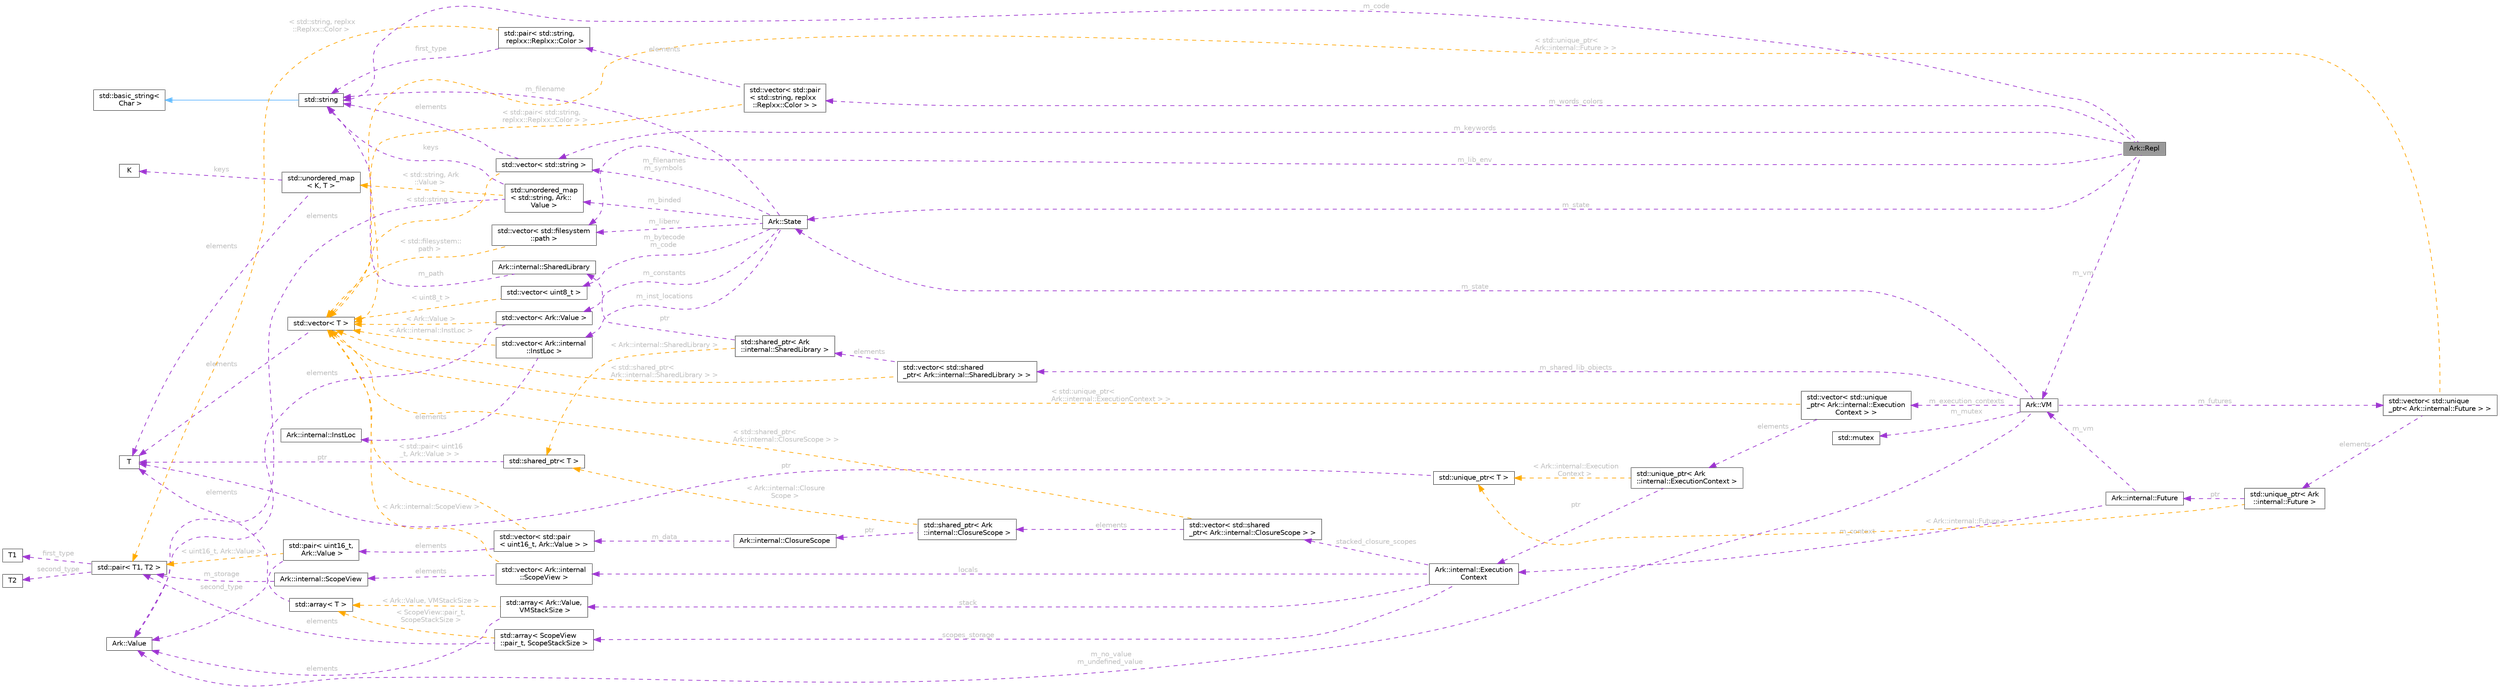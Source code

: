 digraph "Ark::Repl"
{
 // INTERACTIVE_SVG=YES
 // LATEX_PDF_SIZE
  bgcolor="transparent";
  edge [fontname=Helvetica,fontsize=10,labelfontname=Helvetica,labelfontsize=10];
  node [fontname=Helvetica,fontsize=10,shape=box,height=0.2,width=0.4];
  rankdir="LR";
  Node1 [id="Node000001",label="Ark::Repl",height=0.2,width=0.4,color="gray40", fillcolor="grey60", style="filled", fontcolor="black",tooltip=" "];
  Node2 -> Node1 [id="edge1_Node000001_Node000002",dir="back",color="darkorchid3",style="dashed",tooltip=" ",label=" m_code",fontcolor="grey" ];
  Node2 [id="Node000002",label="std::string",height=0.2,width=0.4,color="gray40", fillcolor="white", style="filled",tooltip=" "];
  Node3 -> Node2 [id="edge2_Node000002_Node000003",dir="back",color="steelblue1",style="solid",tooltip=" "];
  Node3 [id="Node000003",label="std::basic_string\<\l Char \>",height=0.2,width=0.4,color="gray40", fillcolor="white", style="filled",tooltip=" "];
  Node4 -> Node1 [id="edge3_Node000001_Node000004",dir="back",color="darkorchid3",style="dashed",tooltip=" ",label=" m_lib_env",fontcolor="grey" ];
  Node4 [id="Node000004",label="std::vector\< std::filesystem\l::path \>",height=0.2,width=0.4,color="gray40", fillcolor="white", style="filled",tooltip=" "];
  Node5 -> Node4 [id="edge4_Node000004_Node000005",dir="back",color="orange",style="dashed",tooltip=" ",label=" \< std::filesystem::\lpath \>",fontcolor="grey" ];
  Node5 [id="Node000005",label="std::vector\< T \>",height=0.2,width=0.4,color="gray40", fillcolor="white", style="filled",tooltip=" "];
  Node6 -> Node5 [id="edge5_Node000005_Node000006",dir="back",color="darkorchid3",style="dashed",tooltip=" ",label=" elements",fontcolor="grey" ];
  Node6 [id="Node000006",label="T",height=0.2,width=0.4,color="gray40", fillcolor="white", style="filled",tooltip=" "];
  Node7 -> Node1 [id="edge6_Node000001_Node000007",dir="back",color="darkorchid3",style="dashed",tooltip=" ",label=" m_state",fontcolor="grey" ];
  Node7 [id="Node000007",label="Ark::State",height=0.2,width=0.4,color="gray40", fillcolor="white", style="filled",URL="$d1/d37/classArk_1_1State.html",tooltip="Ark state to handle the dirty job of loading and compiling ArkScript code."];
  Node8 -> Node7 [id="edge7_Node000007_Node000008",dir="back",color="darkorchid3",style="dashed",tooltip=" ",label=" m_bytecode\nm_code",fontcolor="grey" ];
  Node8 [id="Node000008",label="std::vector\< uint8_t \>",height=0.2,width=0.4,color="gray40", fillcolor="white", style="filled",tooltip=" "];
  Node5 -> Node8 [id="edge8_Node000008_Node000005",dir="back",color="orange",style="dashed",tooltip=" ",label=" \< uint8_t \>",fontcolor="grey" ];
  Node4 -> Node7 [id="edge9_Node000007_Node000004",dir="back",color="darkorchid3",style="dashed",tooltip=" ",label=" m_libenv",fontcolor="grey" ];
  Node2 -> Node7 [id="edge10_Node000007_Node000002",dir="back",color="darkorchid3",style="dashed",tooltip=" ",label=" m_filename",fontcolor="grey" ];
  Node9 -> Node7 [id="edge11_Node000007_Node000009",dir="back",color="darkorchid3",style="dashed",tooltip=" ",label=" m_filenames\nm_symbols",fontcolor="grey" ];
  Node9 [id="Node000009",label="std::vector\< std::string \>",height=0.2,width=0.4,color="gray40", fillcolor="white", style="filled",tooltip=" "];
  Node2 -> Node9 [id="edge12_Node000009_Node000002",dir="back",color="darkorchid3",style="dashed",tooltip=" ",label=" elements",fontcolor="grey" ];
  Node5 -> Node9 [id="edge13_Node000009_Node000005",dir="back",color="orange",style="dashed",tooltip=" ",label=" \< std::string \>",fontcolor="grey" ];
  Node10 -> Node7 [id="edge14_Node000007_Node000010",dir="back",color="darkorchid3",style="dashed",tooltip=" ",label=" m_constants",fontcolor="grey" ];
  Node10 [id="Node000010",label="std::vector\< Ark::Value \>",height=0.2,width=0.4,color="gray40", fillcolor="white", style="filled",tooltip=" "];
  Node11 -> Node10 [id="edge15_Node000010_Node000011",dir="back",color="darkorchid3",style="dashed",tooltip=" ",label=" elements",fontcolor="grey" ];
  Node11 [id="Node000011",label="Ark::Value",height=0.2,width=0.4,color="gray40", fillcolor="white", style="filled",URL="$d3/d90/classArk_1_1Value.html",tooltip=" "];
  Node5 -> Node10 [id="edge16_Node000010_Node000005",dir="back",color="orange",style="dashed",tooltip=" ",label=" \< Ark::Value \>",fontcolor="grey" ];
  Node12 -> Node7 [id="edge17_Node000007_Node000012",dir="back",color="darkorchid3",style="dashed",tooltip=" ",label=" m_inst_locations",fontcolor="grey" ];
  Node12 [id="Node000012",label="std::vector\< Ark::internal\l::InstLoc \>",height=0.2,width=0.4,color="gray40", fillcolor="white", style="filled",tooltip=" "];
  Node13 -> Node12 [id="edge18_Node000012_Node000013",dir="back",color="darkorchid3",style="dashed",tooltip=" ",label=" elements",fontcolor="grey" ];
  Node13 [id="Node000013",label="Ark::internal::InstLoc",height=0.2,width=0.4,color="gray40", fillcolor="white", style="filled",URL="$d5/d64/structArk_1_1internal_1_1InstLoc.html",tooltip=" "];
  Node5 -> Node12 [id="edge19_Node000012_Node000005",dir="back",color="orange",style="dashed",tooltip=" ",label=" \< Ark::internal::InstLoc \>",fontcolor="grey" ];
  Node14 -> Node7 [id="edge20_Node000007_Node000014",dir="back",color="darkorchid3",style="dashed",tooltip=" ",label=" m_binded",fontcolor="grey" ];
  Node14 [id="Node000014",label="std::unordered_map\l\< std::string, Ark::\lValue \>",height=0.2,width=0.4,color="gray40", fillcolor="white", style="filled",tooltip=" "];
  Node2 -> Node14 [id="edge21_Node000014_Node000002",dir="back",color="darkorchid3",style="dashed",tooltip=" ",label=" keys",fontcolor="grey" ];
  Node11 -> Node14 [id="edge22_Node000014_Node000011",dir="back",color="darkorchid3",style="dashed",tooltip=" ",label=" elements",fontcolor="grey" ];
  Node15 -> Node14 [id="edge23_Node000014_Node000015",dir="back",color="orange",style="dashed",tooltip=" ",label=" \< std::string, Ark\l::Value \>",fontcolor="grey" ];
  Node15 [id="Node000015",label="std::unordered_map\l\< K, T \>",height=0.2,width=0.4,color="gray40", fillcolor="white", style="filled",tooltip=" "];
  Node16 -> Node15 [id="edge24_Node000015_Node000016",dir="back",color="darkorchid3",style="dashed",tooltip=" ",label=" keys",fontcolor="grey" ];
  Node16 [id="Node000016",label="K",height=0.2,width=0.4,color="gray40", fillcolor="white", style="filled",tooltip=" "];
  Node6 -> Node15 [id="edge25_Node000015_Node000006",dir="back",color="darkorchid3",style="dashed",tooltip=" ",label=" elements",fontcolor="grey" ];
  Node17 -> Node1 [id="edge26_Node000001_Node000017",dir="back",color="darkorchid3",style="dashed",tooltip=" ",label=" m_vm",fontcolor="grey" ];
  Node17 [id="Node000017",label="Ark::VM",height=0.2,width=0.4,color="gray40", fillcolor="white", style="filled",URL="$d2/d93/classArk_1_1VM.html",tooltip="The ArkScript virtual machine, executing ArkScript bytecode."];
  Node7 -> Node17 [id="edge27_Node000017_Node000007",dir="back",color="darkorchid3",style="dashed",tooltip=" ",label=" m_state",fontcolor="grey" ];
  Node18 -> Node17 [id="edge28_Node000017_Node000018",dir="back",color="darkorchid3",style="dashed",tooltip=" ",label=" m_execution_contexts",fontcolor="grey" ];
  Node18 [id="Node000018",label="std::vector\< std::unique\l_ptr\< Ark::internal::Execution\lContext \> \>",height=0.2,width=0.4,color="gray40", fillcolor="white", style="filled",tooltip=" "];
  Node19 -> Node18 [id="edge29_Node000018_Node000019",dir="back",color="darkorchid3",style="dashed",tooltip=" ",label=" elements",fontcolor="grey" ];
  Node19 [id="Node000019",label="std::unique_ptr\< Ark\l::internal::ExecutionContext \>",height=0.2,width=0.4,color="gray40", fillcolor="white", style="filled",tooltip=" "];
  Node20 -> Node19 [id="edge30_Node000019_Node000020",dir="back",color="darkorchid3",style="dashed",tooltip=" ",label=" ptr",fontcolor="grey" ];
  Node20 [id="Node000020",label="Ark::internal::Execution\lContext",height=0.2,width=0.4,color="gray40", fillcolor="white", style="filled",URL="$d0/daf/structArk_1_1internal_1_1ExecutionContext.html",tooltip=" "];
  Node21 -> Node20 [id="edge31_Node000020_Node000021",dir="back",color="darkorchid3",style="dashed",tooltip=" ",label=" stacked_closure_scopes",fontcolor="grey" ];
  Node21 [id="Node000021",label="std::vector\< std::shared\l_ptr\< Ark::internal::ClosureScope \> \>",height=0.2,width=0.4,color="gray40", fillcolor="white", style="filled",tooltip=" "];
  Node22 -> Node21 [id="edge32_Node000021_Node000022",dir="back",color="darkorchid3",style="dashed",tooltip=" ",label=" elements",fontcolor="grey" ];
  Node22 [id="Node000022",label="std::shared_ptr\< Ark\l::internal::ClosureScope \>",height=0.2,width=0.4,color="gray40", fillcolor="white", style="filled",tooltip=" "];
  Node23 -> Node22 [id="edge33_Node000022_Node000023",dir="back",color="darkorchid3",style="dashed",tooltip=" ",label=" ptr",fontcolor="grey" ];
  Node23 [id="Node000023",label="Ark::internal::ClosureScope",height=0.2,width=0.4,color="gray40", fillcolor="white", style="filled",URL="$d9/d6c/classArk_1_1internal_1_1ClosureScope.html",tooltip="A class to store fields captured by a closure."];
  Node24 -> Node23 [id="edge34_Node000023_Node000024",dir="back",color="darkorchid3",style="dashed",tooltip=" ",label=" m_data",fontcolor="grey" ];
  Node24 [id="Node000024",label="std::vector\< std::pair\l\< uint16_t, Ark::Value \> \>",height=0.2,width=0.4,color="gray40", fillcolor="white", style="filled",tooltip=" "];
  Node25 -> Node24 [id="edge35_Node000024_Node000025",dir="back",color="darkorchid3",style="dashed",tooltip=" ",label=" elements",fontcolor="grey" ];
  Node25 [id="Node000025",label="std::pair\< uint16_t,\l Ark::Value \>",height=0.2,width=0.4,color="gray40", fillcolor="white", style="filled",tooltip=" "];
  Node11 -> Node25 [id="edge36_Node000025_Node000011",dir="back",color="darkorchid3",style="dashed",tooltip=" ",label=" second_type",fontcolor="grey" ];
  Node26 -> Node25 [id="edge37_Node000025_Node000026",dir="back",color="orange",style="dashed",tooltip=" ",label=" \< uint16_t, Ark::Value \>",fontcolor="grey" ];
  Node26 [id="Node000026",label="std::pair\< T1, T2 \>",height=0.2,width=0.4,color="gray40", fillcolor="white", style="filled",tooltip=" "];
  Node27 -> Node26 [id="edge38_Node000026_Node000027",dir="back",color="darkorchid3",style="dashed",tooltip=" ",label=" first_type",fontcolor="grey" ];
  Node27 [id="Node000027",label="T1",height=0.2,width=0.4,color="gray40", fillcolor="white", style="filled",tooltip=" "];
  Node28 -> Node26 [id="edge39_Node000026_Node000028",dir="back",color="darkorchid3",style="dashed",tooltip=" ",label=" second_type",fontcolor="grey" ];
  Node28 [id="Node000028",label="T2",height=0.2,width=0.4,color="gray40", fillcolor="white", style="filled",tooltip=" "];
  Node5 -> Node24 [id="edge40_Node000024_Node000005",dir="back",color="orange",style="dashed",tooltip=" ",label=" \< std::pair\< uint16\l_t, Ark::Value \> \>",fontcolor="grey" ];
  Node29 -> Node22 [id="edge41_Node000022_Node000029",dir="back",color="orange",style="dashed",tooltip=" ",label=" \< Ark::internal::Closure\lScope \>",fontcolor="grey" ];
  Node29 [id="Node000029",label="std::shared_ptr\< T \>",height=0.2,width=0.4,color="gray40", fillcolor="white", style="filled",tooltip=" "];
  Node6 -> Node29 [id="edge42_Node000029_Node000006",dir="back",color="darkorchid3",style="dashed",tooltip=" ",label=" ptr",fontcolor="grey" ];
  Node5 -> Node21 [id="edge43_Node000021_Node000005",dir="back",color="orange",style="dashed",tooltip=" ",label=" \< std::shared_ptr\<\l Ark::internal::ClosureScope \> \>",fontcolor="grey" ];
  Node30 -> Node20 [id="edge44_Node000020_Node000030",dir="back",color="darkorchid3",style="dashed",tooltip=" ",label=" locals",fontcolor="grey" ];
  Node30 [id="Node000030",label="std::vector\< Ark::internal\l::ScopeView \>",height=0.2,width=0.4,color="gray40", fillcolor="white", style="filled",tooltip=" "];
  Node31 -> Node30 [id="edge45_Node000030_Node000031",dir="back",color="darkorchid3",style="dashed",tooltip=" ",label=" elements",fontcolor="grey" ];
  Node31 [id="Node000031",label="Ark::internal::ScopeView",height=0.2,width=0.4,color="gray40", fillcolor="white", style="filled",URL="$d2/ddd/classArk_1_1internal_1_1ScopeView.html",tooltip="A class to handle the VM scope more efficiently."];
  Node26 -> Node31 [id="edge46_Node000031_Node000026",dir="back",color="darkorchid3",style="dashed",tooltip=" ",label=" m_storage",fontcolor="grey" ];
  Node5 -> Node30 [id="edge47_Node000030_Node000005",dir="back",color="orange",style="dashed",tooltip=" ",label=" \< Ark::internal::ScopeView \>",fontcolor="grey" ];
  Node32 -> Node20 [id="edge48_Node000020_Node000032",dir="back",color="darkorchid3",style="dashed",tooltip=" ",label=" scopes_storage",fontcolor="grey" ];
  Node32 [id="Node000032",label="std::array\< ScopeView\l::pair_t, ScopeStackSize \>",height=0.2,width=0.4,color="gray40", fillcolor="white", style="filled",tooltip=" "];
  Node26 -> Node32 [id="edge49_Node000032_Node000026",dir="back",color="darkorchid3",style="dashed",tooltip=" ",label=" elements",fontcolor="grey" ];
  Node33 -> Node32 [id="edge50_Node000032_Node000033",dir="back",color="orange",style="dashed",tooltip=" ",label=" \< ScopeView::pair_t,\l ScopeStackSize \>",fontcolor="grey" ];
  Node33 [id="Node000033",label="std::array\< T \>",height=0.2,width=0.4,color="gray40", fillcolor="white", style="filled",tooltip=" "];
  Node6 -> Node33 [id="edge51_Node000033_Node000006",dir="back",color="darkorchid3",style="dashed",tooltip=" ",label=" elements",fontcolor="grey" ];
  Node34 -> Node20 [id="edge52_Node000020_Node000034",dir="back",color="darkorchid3",style="dashed",tooltip=" ",label=" stack",fontcolor="grey" ];
  Node34 [id="Node000034",label="std::array\< Ark::Value,\l VMStackSize \>",height=0.2,width=0.4,color="gray40", fillcolor="white", style="filled",tooltip=" "];
  Node11 -> Node34 [id="edge53_Node000034_Node000011",dir="back",color="darkorchid3",style="dashed",tooltip=" ",label=" elements",fontcolor="grey" ];
  Node33 -> Node34 [id="edge54_Node000034_Node000033",dir="back",color="orange",style="dashed",tooltip=" ",label=" \< Ark::Value, VMStackSize \>",fontcolor="grey" ];
  Node35 -> Node19 [id="edge55_Node000019_Node000035",dir="back",color="orange",style="dashed",tooltip=" ",label=" \< Ark::internal::Execution\lContext \>",fontcolor="grey" ];
  Node35 [id="Node000035",label="std::unique_ptr\< T \>",height=0.2,width=0.4,color="gray40", fillcolor="white", style="filled",tooltip=" "];
  Node6 -> Node35 [id="edge56_Node000035_Node000006",dir="back",color="darkorchid3",style="dashed",tooltip=" ",label=" ptr",fontcolor="grey" ];
  Node5 -> Node18 [id="edge57_Node000018_Node000005",dir="back",color="orange",style="dashed",tooltip=" ",label=" \< std::unique_ptr\<\l Ark::internal::ExecutionContext \> \>",fontcolor="grey" ];
  Node36 -> Node17 [id="edge58_Node000017_Node000036",dir="back",color="darkorchid3",style="dashed",tooltip=" ",label=" m_mutex",fontcolor="grey" ];
  Node36 [id="Node000036",label="std::mutex",height=0.2,width=0.4,color="gray40", fillcolor="white", style="filled",tooltip=" "];
  Node37 -> Node17 [id="edge59_Node000017_Node000037",dir="back",color="darkorchid3",style="dashed",tooltip=" ",label=" m_shared_lib_objects",fontcolor="grey" ];
  Node37 [id="Node000037",label="std::vector\< std::shared\l_ptr\< Ark::internal::SharedLibrary \> \>",height=0.2,width=0.4,color="gray40", fillcolor="white", style="filled",tooltip=" "];
  Node38 -> Node37 [id="edge60_Node000037_Node000038",dir="back",color="darkorchid3",style="dashed",tooltip=" ",label=" elements",fontcolor="grey" ];
  Node38 [id="Node000038",label="std::shared_ptr\< Ark\l::internal::SharedLibrary \>",height=0.2,width=0.4,color="gray40", fillcolor="white", style="filled",tooltip=" "];
  Node39 -> Node38 [id="edge61_Node000038_Node000039",dir="back",color="darkorchid3",style="dashed",tooltip=" ",label=" ptr",fontcolor="grey" ];
  Node39 [id="Node000039",label="Ark::internal::SharedLibrary",height=0.2,width=0.4,color="gray40", fillcolor="white", style="filled",URL="$d0/d8a/classArk_1_1internal_1_1SharedLibrary.html",tooltip="Handling a shared library as an ArkScript plugin."];
  Node2 -> Node39 [id="edge62_Node000039_Node000002",dir="back",color="darkorchid3",style="dashed",tooltip=" ",label=" m_path",fontcolor="grey" ];
  Node29 -> Node38 [id="edge63_Node000038_Node000029",dir="back",color="orange",style="dashed",tooltip=" ",label=" \< Ark::internal::SharedLibrary \>",fontcolor="grey" ];
  Node5 -> Node37 [id="edge64_Node000037_Node000005",dir="back",color="orange",style="dashed",tooltip=" ",label=" \< std::shared_ptr\<\l Ark::internal::SharedLibrary \> \>",fontcolor="grey" ];
  Node40 -> Node17 [id="edge65_Node000017_Node000040",dir="back",color="darkorchid3",style="dashed",tooltip=" ",label=" m_futures",fontcolor="grey" ];
  Node40 [id="Node000040",label="std::vector\< std::unique\l_ptr\< Ark::internal::Future \> \>",height=0.2,width=0.4,color="gray40", fillcolor="white", style="filled",tooltip=" "];
  Node41 -> Node40 [id="edge66_Node000040_Node000041",dir="back",color="darkorchid3",style="dashed",tooltip=" ",label=" elements",fontcolor="grey" ];
  Node41 [id="Node000041",label="std::unique_ptr\< Ark\l::internal::Future \>",height=0.2,width=0.4,color="gray40", fillcolor="white", style="filled",tooltip=" "];
  Node42 -> Node41 [id="edge67_Node000041_Node000042",dir="back",color="darkorchid3",style="dashed",tooltip=" ",label=" ptr",fontcolor="grey" ];
  Node42 [id="Node000042",label="Ark::internal::Future",height=0.2,width=0.4,color="gray40", fillcolor="white", style="filled",URL="$d4/d6d/classArk_1_1internal_1_1Future.html",tooltip=" "];
  Node20 -> Node42 [id="edge68_Node000042_Node000020",dir="back",color="darkorchid3",style="dashed",tooltip=" ",label=" m_context",fontcolor="grey" ];
  Node17 -> Node42 [id="edge69_Node000042_Node000017",dir="back",color="darkorchid3",style="dashed",tooltip=" ",label=" m_vm",fontcolor="grey" ];
  Node35 -> Node41 [id="edge70_Node000041_Node000035",dir="back",color="orange",style="dashed",tooltip=" ",label=" \< Ark::internal::Future \>",fontcolor="grey" ];
  Node5 -> Node40 [id="edge71_Node000040_Node000005",dir="back",color="orange",style="dashed",tooltip=" ",label=" \< std::unique_ptr\<\l Ark::internal::Future \> \>",fontcolor="grey" ];
  Node11 -> Node17 [id="edge72_Node000017_Node000011",dir="back",color="darkorchid3",style="dashed",tooltip=" ",label=" m_no_value\nm_undefined_value",fontcolor="grey" ];
  Node9 -> Node1 [id="edge73_Node000001_Node000009",dir="back",color="darkorchid3",style="dashed",tooltip=" ",label=" m_keywords",fontcolor="grey" ];
  Node43 -> Node1 [id="edge74_Node000001_Node000043",dir="back",color="darkorchid3",style="dashed",tooltip=" ",label=" m_words_colors",fontcolor="grey" ];
  Node43 [id="Node000043",label="std::vector\< std::pair\l\< std::string, replxx\l::Replxx::Color \> \>",height=0.2,width=0.4,color="gray40", fillcolor="white", style="filled",tooltip=" "];
  Node44 -> Node43 [id="edge75_Node000043_Node000044",dir="back",color="darkorchid3",style="dashed",tooltip=" ",label=" elements",fontcolor="grey" ];
  Node44 [id="Node000044",label="std::pair\< std::string,\l replxx::Replxx::Color \>",height=0.2,width=0.4,color="gray40", fillcolor="white", style="filled",tooltip=" "];
  Node2 -> Node44 [id="edge76_Node000044_Node000002",dir="back",color="darkorchid3",style="dashed",tooltip=" ",label=" first_type",fontcolor="grey" ];
  Node26 -> Node44 [id="edge77_Node000044_Node000026",dir="back",color="orange",style="dashed",tooltip=" ",label=" \< std::string, replxx\l::Replxx::Color \>",fontcolor="grey" ];
  Node5 -> Node43 [id="edge78_Node000043_Node000005",dir="back",color="orange",style="dashed",tooltip=" ",label=" \< std::pair\< std::string,\l replxx::Replxx::Color \> \>",fontcolor="grey" ];
}
